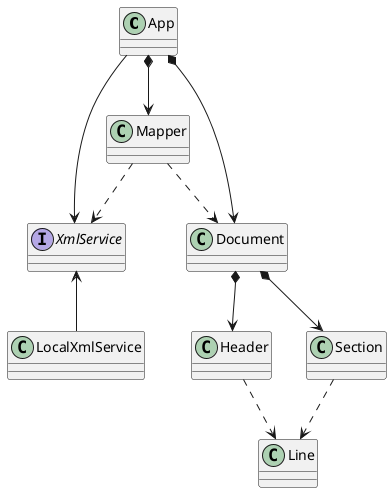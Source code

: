 @startuml
class App
interface XmlService
class LocalXmlService
class Mapper
class Document
class Header
class Section
class Line

App --> XmlService
XmlService <-- LocalXmlService
App *--> Mapper
App *--> Document
Document *--> Header
Document *--> Section

Mapper ..> Document
Mapper ..> XmlService

Header ..> Line
Section ..> Line
@enduml